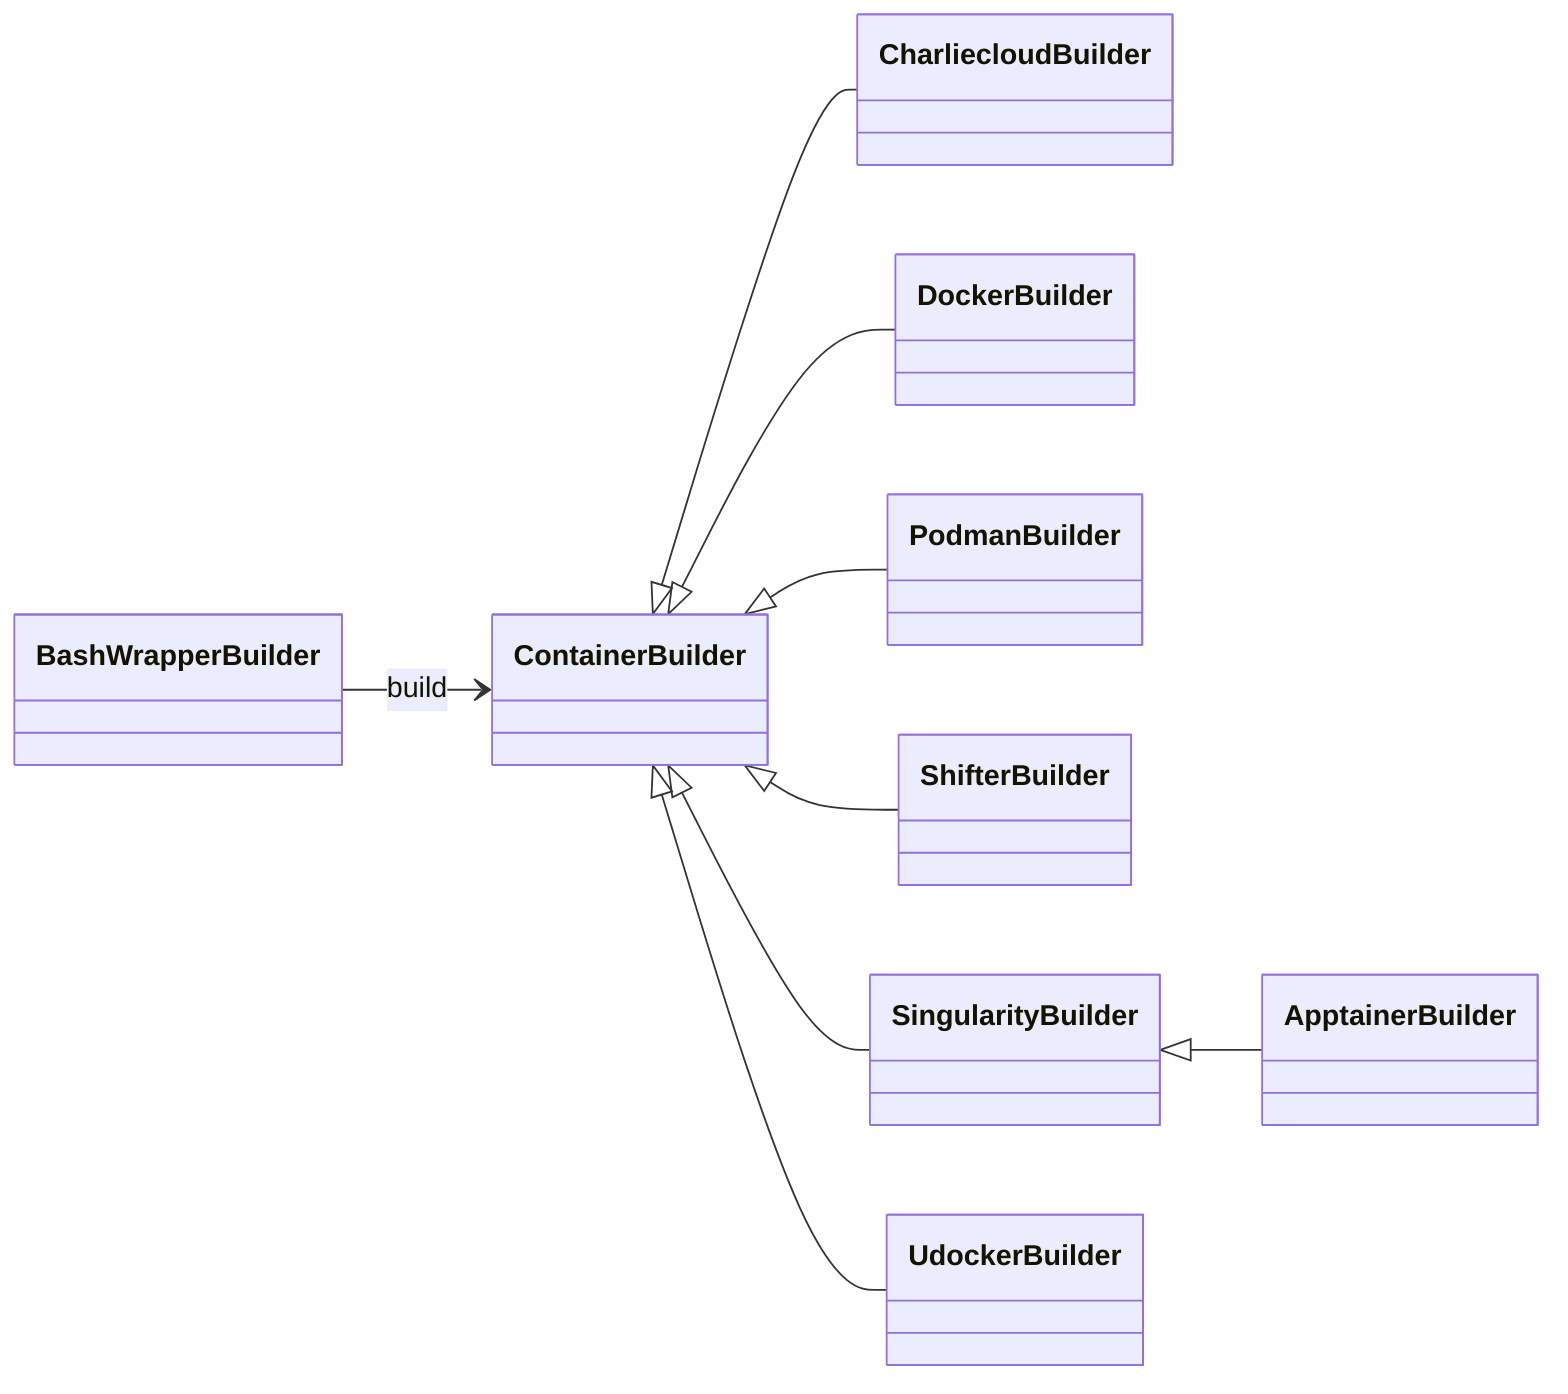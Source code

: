 classDiagram
    %%
    %% nextflow.container
    %%
    direction LR

    BashWrapperBuilder --> ContainerBuilder : build

    ContainerBuilder <|-- CharliecloudBuilder
    ContainerBuilder <|-- DockerBuilder
    ContainerBuilder <|-- PodmanBuilder
    ContainerBuilder <|-- ShifterBuilder
    ContainerBuilder <|-- SingularityBuilder
    ContainerBuilder <|-- UdockerBuilder

    SingularityBuilder <|-- ApptainerBuilder
